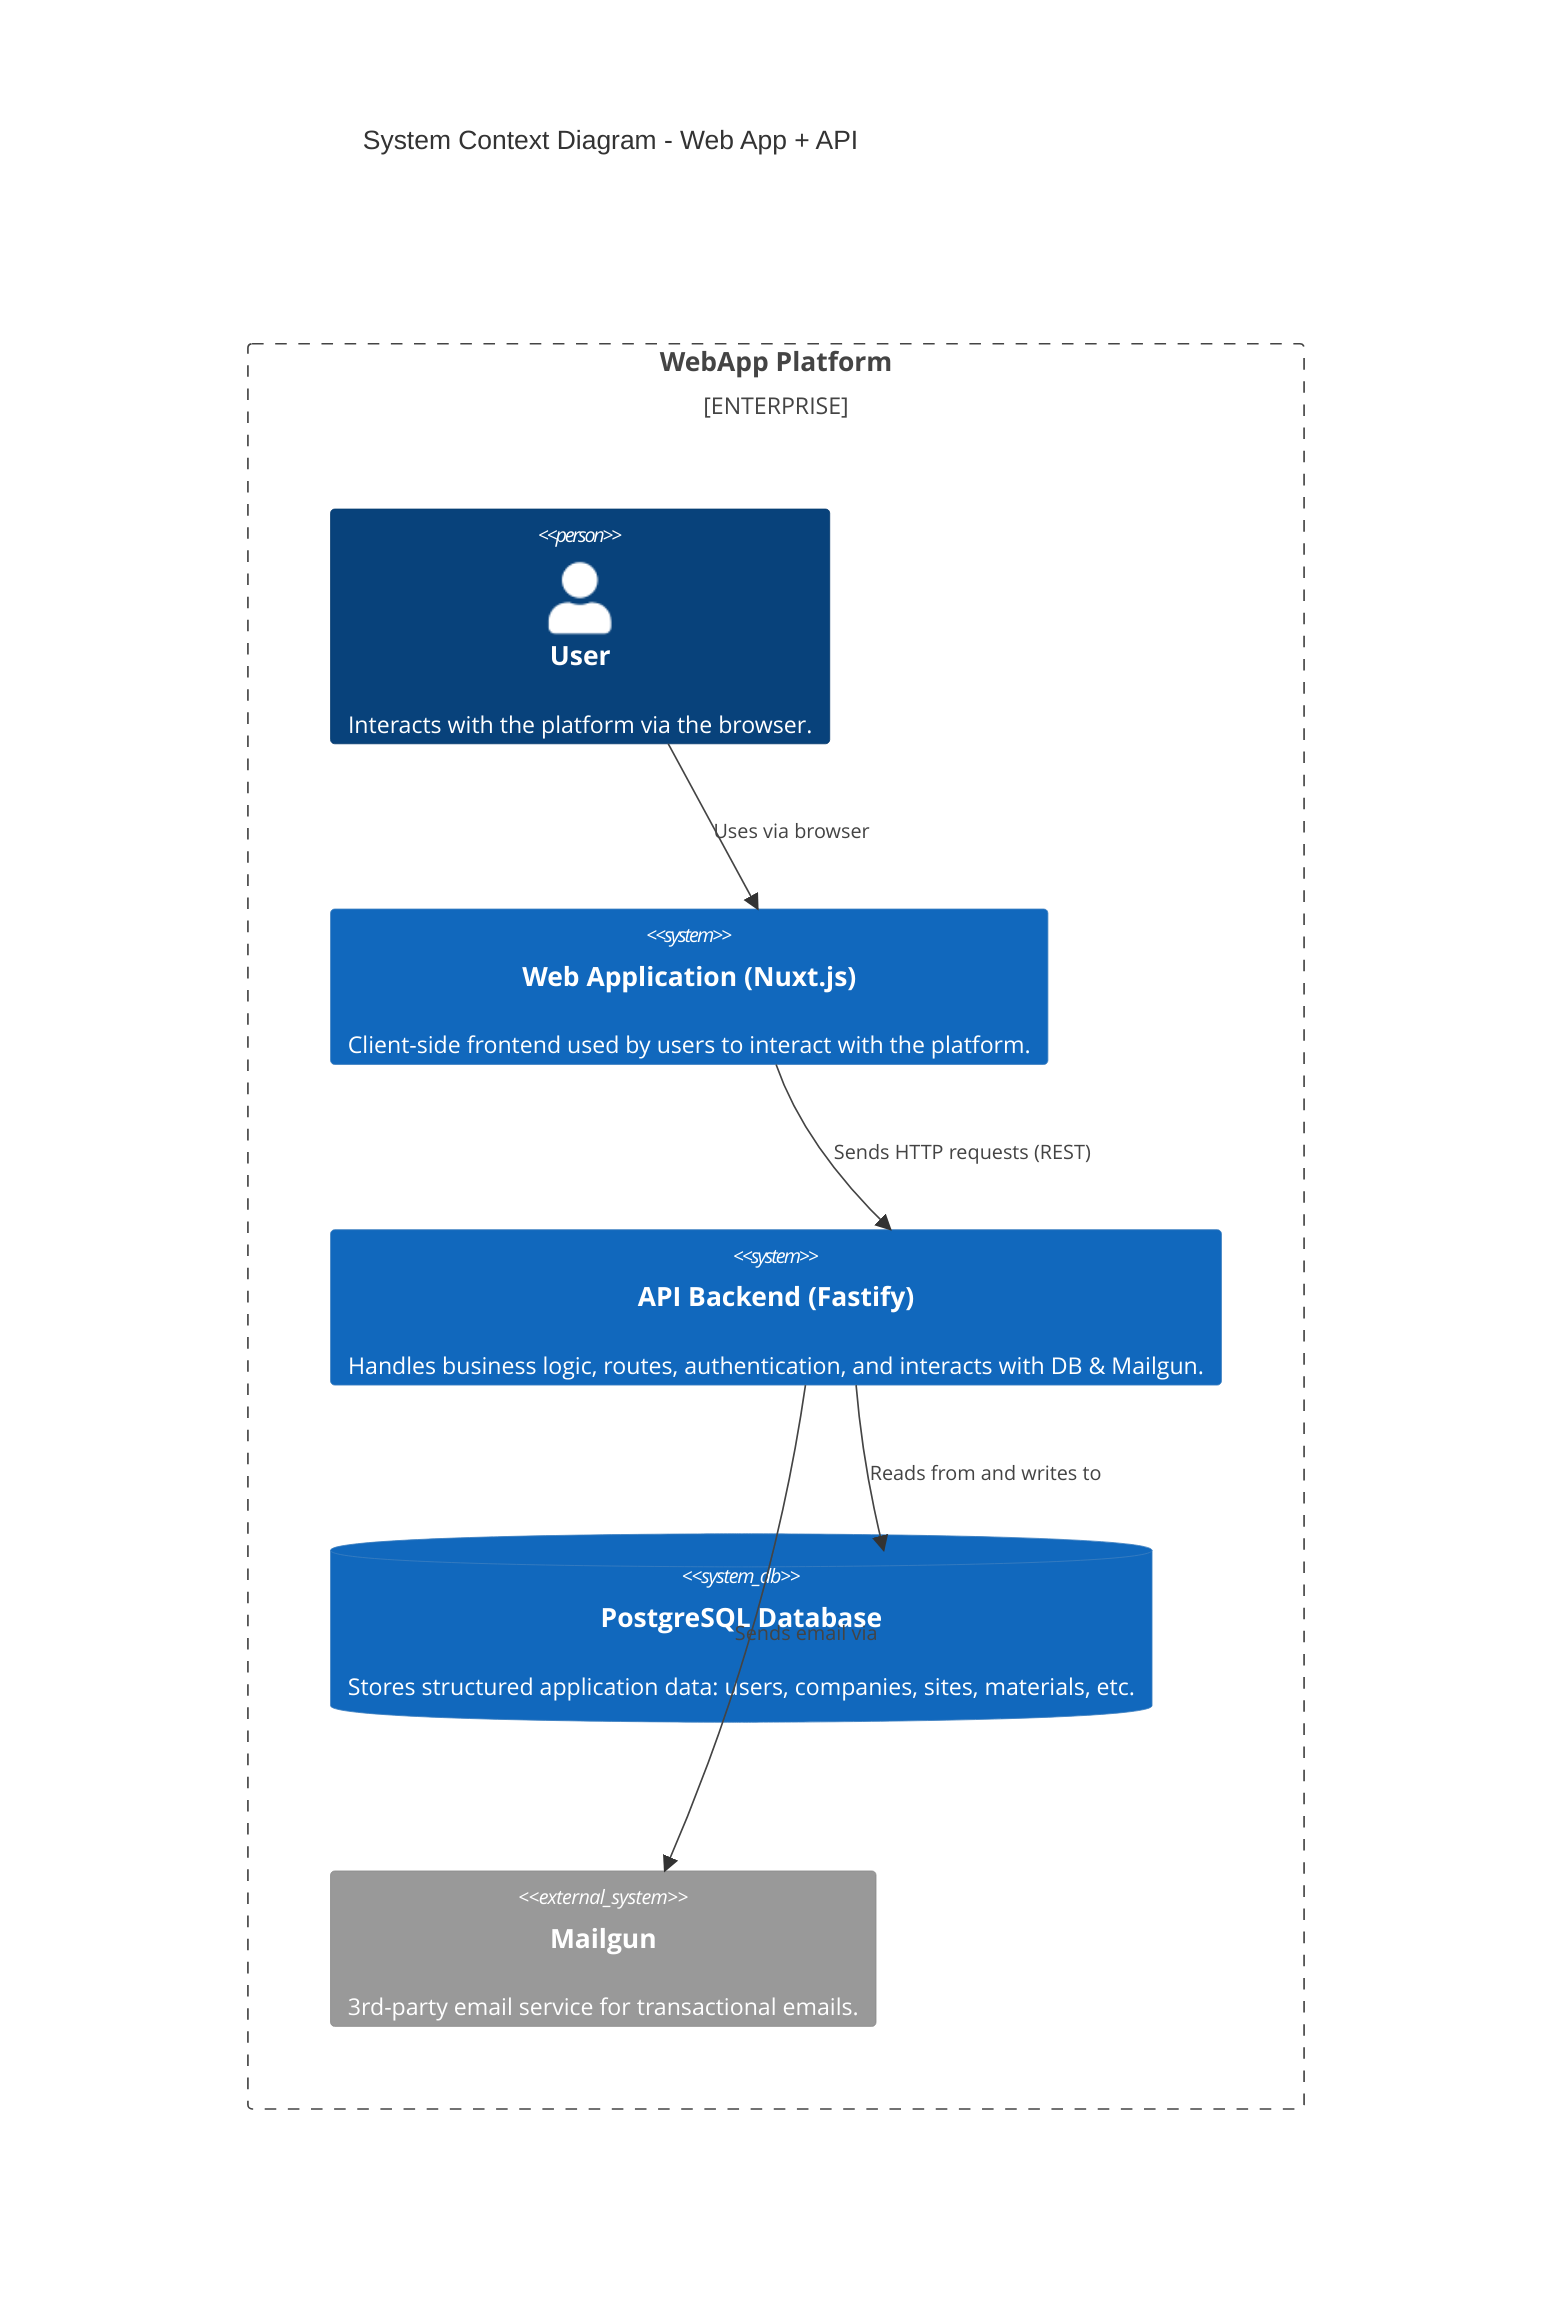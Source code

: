 C4Context
title System Context Diagram - Web App + API

Enterprise_Boundary(webapp_stack, "WebApp Platform") {
  Person(user, "User", "Interacts with the platform via the browser.")

  System(webapp, "Web Application (Nuxt.js)", "Client-side frontend used by users to interact with the platform.")
  System(api, "API Backend (Fastify)", "Handles business logic, routes, authentication, and interacts with DB & Mailgun.")

  SystemDb(db, "PostgreSQL Database", "Stores structured application data: users, companies, sites, materials, etc.")
  System_Ext(mailgun, "Mailgun", "3rd-party email service for transactional emails.")

  Rel(user, webapp, "Uses via browser")
  Rel(webapp, api, "Sends HTTP requests (REST)")
  Rel(api, db, "Reads from and writes to")
  Rel(api, mailgun, "Sends email via")
}

UpdateLayoutConfig($c4ShapeInRow="3", $c4BoundaryInRow="1")